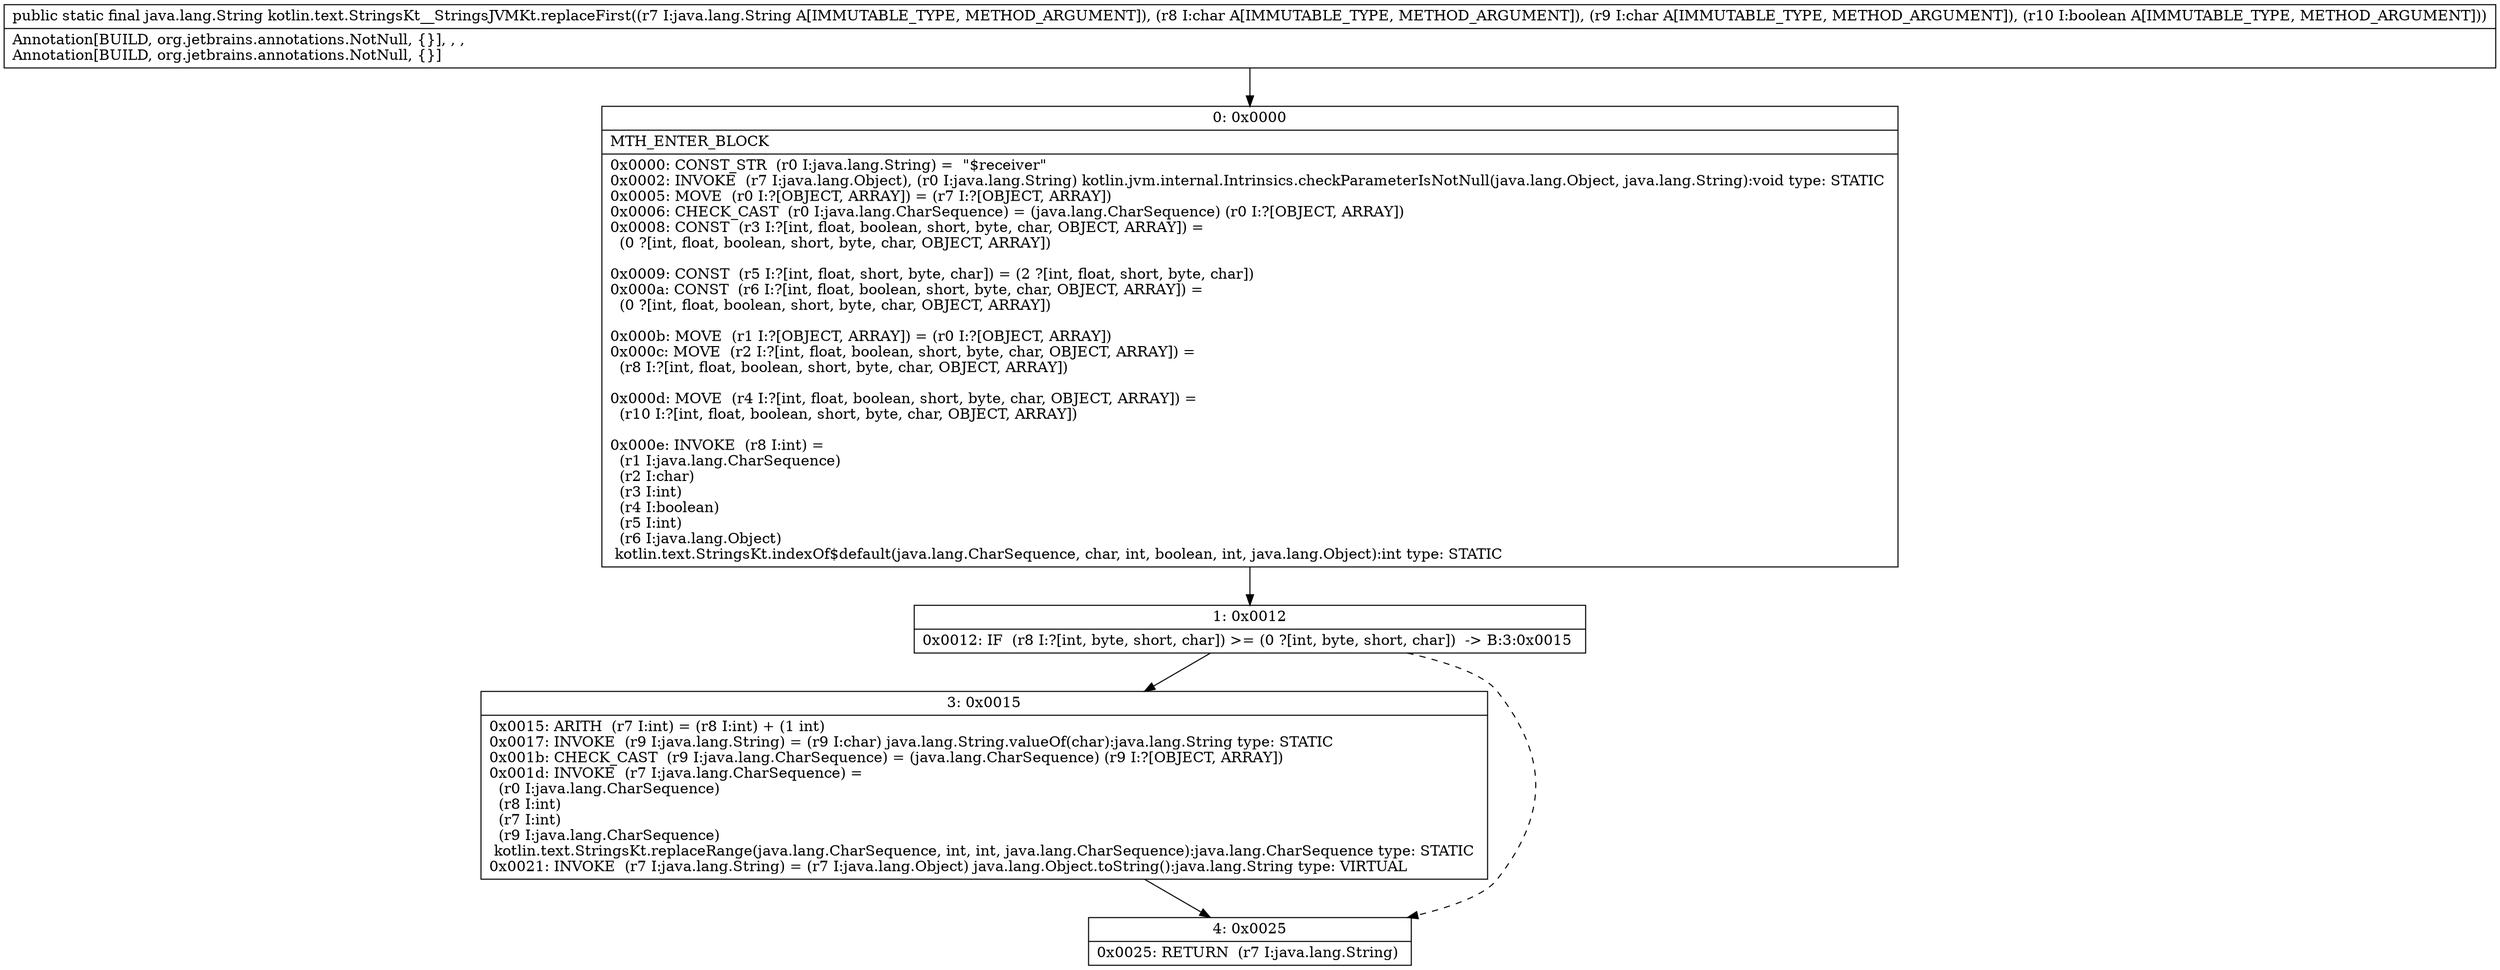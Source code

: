 digraph "CFG forkotlin.text.StringsKt__StringsJVMKt.replaceFirst(Ljava\/lang\/String;CCZ)Ljava\/lang\/String;" {
Node_0 [shape=record,label="{0\:\ 0x0000|MTH_ENTER_BLOCK\l|0x0000: CONST_STR  (r0 I:java.lang.String) =  \"$receiver\" \l0x0002: INVOKE  (r7 I:java.lang.Object), (r0 I:java.lang.String) kotlin.jvm.internal.Intrinsics.checkParameterIsNotNull(java.lang.Object, java.lang.String):void type: STATIC \l0x0005: MOVE  (r0 I:?[OBJECT, ARRAY]) = (r7 I:?[OBJECT, ARRAY]) \l0x0006: CHECK_CAST  (r0 I:java.lang.CharSequence) = (java.lang.CharSequence) (r0 I:?[OBJECT, ARRAY]) \l0x0008: CONST  (r3 I:?[int, float, boolean, short, byte, char, OBJECT, ARRAY]) = \l  (0 ?[int, float, boolean, short, byte, char, OBJECT, ARRAY])\l \l0x0009: CONST  (r5 I:?[int, float, short, byte, char]) = (2 ?[int, float, short, byte, char]) \l0x000a: CONST  (r6 I:?[int, float, boolean, short, byte, char, OBJECT, ARRAY]) = \l  (0 ?[int, float, boolean, short, byte, char, OBJECT, ARRAY])\l \l0x000b: MOVE  (r1 I:?[OBJECT, ARRAY]) = (r0 I:?[OBJECT, ARRAY]) \l0x000c: MOVE  (r2 I:?[int, float, boolean, short, byte, char, OBJECT, ARRAY]) = \l  (r8 I:?[int, float, boolean, short, byte, char, OBJECT, ARRAY])\l \l0x000d: MOVE  (r4 I:?[int, float, boolean, short, byte, char, OBJECT, ARRAY]) = \l  (r10 I:?[int, float, boolean, short, byte, char, OBJECT, ARRAY])\l \l0x000e: INVOKE  (r8 I:int) = \l  (r1 I:java.lang.CharSequence)\l  (r2 I:char)\l  (r3 I:int)\l  (r4 I:boolean)\l  (r5 I:int)\l  (r6 I:java.lang.Object)\l kotlin.text.StringsKt.indexOf$default(java.lang.CharSequence, char, int, boolean, int, java.lang.Object):int type: STATIC \l}"];
Node_1 [shape=record,label="{1\:\ 0x0012|0x0012: IF  (r8 I:?[int, byte, short, char]) \>= (0 ?[int, byte, short, char])  \-\> B:3:0x0015 \l}"];
Node_3 [shape=record,label="{3\:\ 0x0015|0x0015: ARITH  (r7 I:int) = (r8 I:int) + (1 int) \l0x0017: INVOKE  (r9 I:java.lang.String) = (r9 I:char) java.lang.String.valueOf(char):java.lang.String type: STATIC \l0x001b: CHECK_CAST  (r9 I:java.lang.CharSequence) = (java.lang.CharSequence) (r9 I:?[OBJECT, ARRAY]) \l0x001d: INVOKE  (r7 I:java.lang.CharSequence) = \l  (r0 I:java.lang.CharSequence)\l  (r8 I:int)\l  (r7 I:int)\l  (r9 I:java.lang.CharSequence)\l kotlin.text.StringsKt.replaceRange(java.lang.CharSequence, int, int, java.lang.CharSequence):java.lang.CharSequence type: STATIC \l0x0021: INVOKE  (r7 I:java.lang.String) = (r7 I:java.lang.Object) java.lang.Object.toString():java.lang.String type: VIRTUAL \l}"];
Node_4 [shape=record,label="{4\:\ 0x0025|0x0025: RETURN  (r7 I:java.lang.String) \l}"];
MethodNode[shape=record,label="{public static final java.lang.String kotlin.text.StringsKt__StringsJVMKt.replaceFirst((r7 I:java.lang.String A[IMMUTABLE_TYPE, METHOD_ARGUMENT]), (r8 I:char A[IMMUTABLE_TYPE, METHOD_ARGUMENT]), (r9 I:char A[IMMUTABLE_TYPE, METHOD_ARGUMENT]), (r10 I:boolean A[IMMUTABLE_TYPE, METHOD_ARGUMENT]))  | Annotation[BUILD, org.jetbrains.annotations.NotNull, \{\}], , , \lAnnotation[BUILD, org.jetbrains.annotations.NotNull, \{\}]\l}"];
MethodNode -> Node_0;
Node_0 -> Node_1;
Node_1 -> Node_3;
Node_1 -> Node_4[style=dashed];
Node_3 -> Node_4;
}

